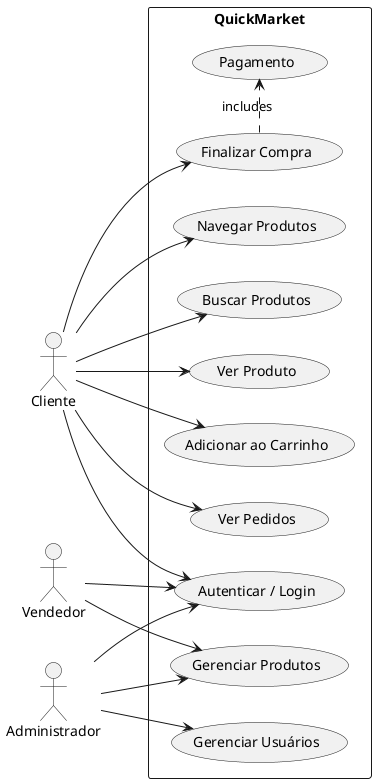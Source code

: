 @startuml
left to right direction
skinparam packageStyle rectangle

actor "Cliente" as Customer
actor "Vendedor" as Seller
actor "Administrador" as Admin

package "QuickMarket" {
  usecase "Navegar Produtos" as UC_Browse
  usecase "Buscar Produtos" as UC_Search
  usecase "Ver Produto" as UC_View
  usecase "Adicionar ao Carrinho" as UC_AddCart
  usecase "Finalizar Compra" as UC_Checkout
  usecase "Pagamento" as UC_Payment
  usecase "Autenticar / Login" as UC_Login
  usecase "Ver Pedidos" as UC_ViewOrders
  usecase "Gerenciar Produtos" as UC_ManageProducts
  usecase "Gerenciar Usuários" as UC_ManageUsers
}

Customer --> UC_Browse
Customer --> UC_Search
Customer --> UC_View
Customer --> UC_AddCart
Customer --> UC_Checkout
Customer --> UC_Login
Customer --> UC_ViewOrders

UC_Checkout .> UC_Payment : includes

Seller --> UC_ManageProducts
Seller --> UC_Login

Admin --> UC_ManageProducts
Admin --> UC_ManageUsers
Admin --> UC_Login

@enduml
